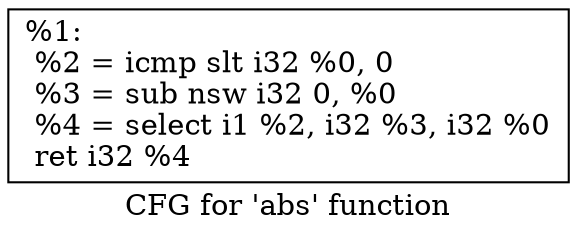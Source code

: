 digraph "CFG for 'abs' function" {
	label="CFG for 'abs' function";

	Node0x28b6ee0 [shape=record,label="{%1:\l  %2 = icmp slt i32 %0, 0\l  %3 = sub nsw i32 0, %0\l  %4 = select i1 %2, i32 %3, i32 %0\l  ret i32 %4\l}"];
}
